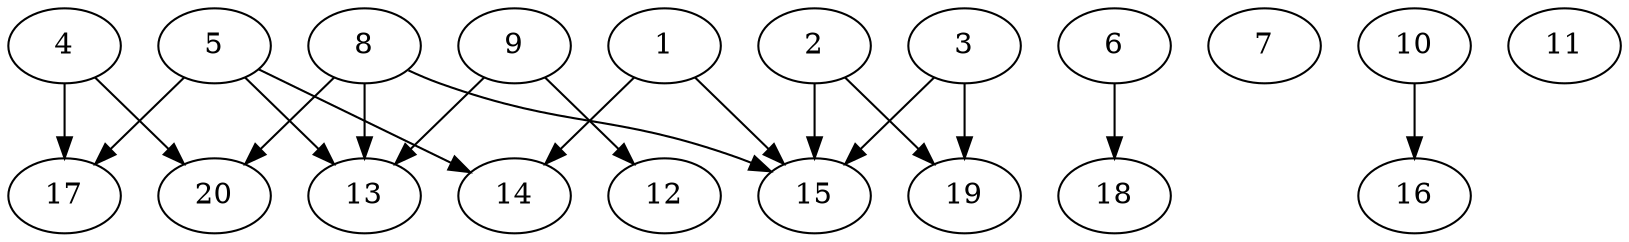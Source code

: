 // DAG automatically generated by daggen at Sat Jul 27 15:39:05 2019
// ./daggen --dot -n 20 --ccr 0.5 --fat 0.8 --regular 0.5 --density 0.4 --mindata 5242880 --maxdata 52428800 
digraph G {
  1 [size="61374464", alpha="0.02", expect_size="30687232"] 
  1 -> 14 [size ="30687232"]
  1 -> 15 [size ="30687232"]
  2 [size="24819712", alpha="0.05", expect_size="12409856"] 
  2 -> 15 [size ="12409856"]
  2 -> 19 [size ="12409856"]
  3 [size="13635584", alpha="0.01", expect_size="6817792"] 
  3 -> 15 [size ="6817792"]
  3 -> 19 [size ="6817792"]
  4 [size="71583744", alpha="0.02", expect_size="35791872"] 
  4 -> 17 [size ="35791872"]
  4 -> 20 [size ="35791872"]
  5 [size="52320256", alpha="0.12", expect_size="26160128"] 
  5 -> 13 [size ="26160128"]
  5 -> 14 [size ="26160128"]
  5 -> 17 [size ="26160128"]
  6 [size="81616896", alpha="0.10", expect_size="40808448"] 
  6 -> 18 [size ="40808448"]
  7 [size="50245632", alpha="0.04", expect_size="25122816"] 
  8 [size="68825088", alpha="0.11", expect_size="34412544"] 
  8 -> 13 [size ="34412544"]
  8 -> 15 [size ="34412544"]
  8 -> 20 [size ="34412544"]
  9 [size="65499136", alpha="0.17", expect_size="32749568"] 
  9 -> 12 [size ="32749568"]
  9 -> 13 [size ="32749568"]
  10 [size="102887424", alpha="0.10", expect_size="51443712"] 
  10 -> 16 [size ="51443712"]
  11 [size="97015808", alpha="0.01", expect_size="48507904"] 
  12 [size="12924928", alpha="0.19", expect_size="6462464"] 
  13 [size="37963776", alpha="0.20", expect_size="18981888"] 
  14 [size="44814336", alpha="0.12", expect_size="22407168"] 
  15 [size="55558144", alpha="0.02", expect_size="27779072"] 
  16 [size="17096704", alpha="0.06", expect_size="8548352"] 
  17 [size="64954368", alpha="0.07", expect_size="32477184"] 
  18 [size="84602880", alpha="0.18", expect_size="42301440"] 
  19 [size="41189376", alpha="0.05", expect_size="20594688"] 
  20 [size="26224640", alpha="0.05", expect_size="13112320"] 
}
